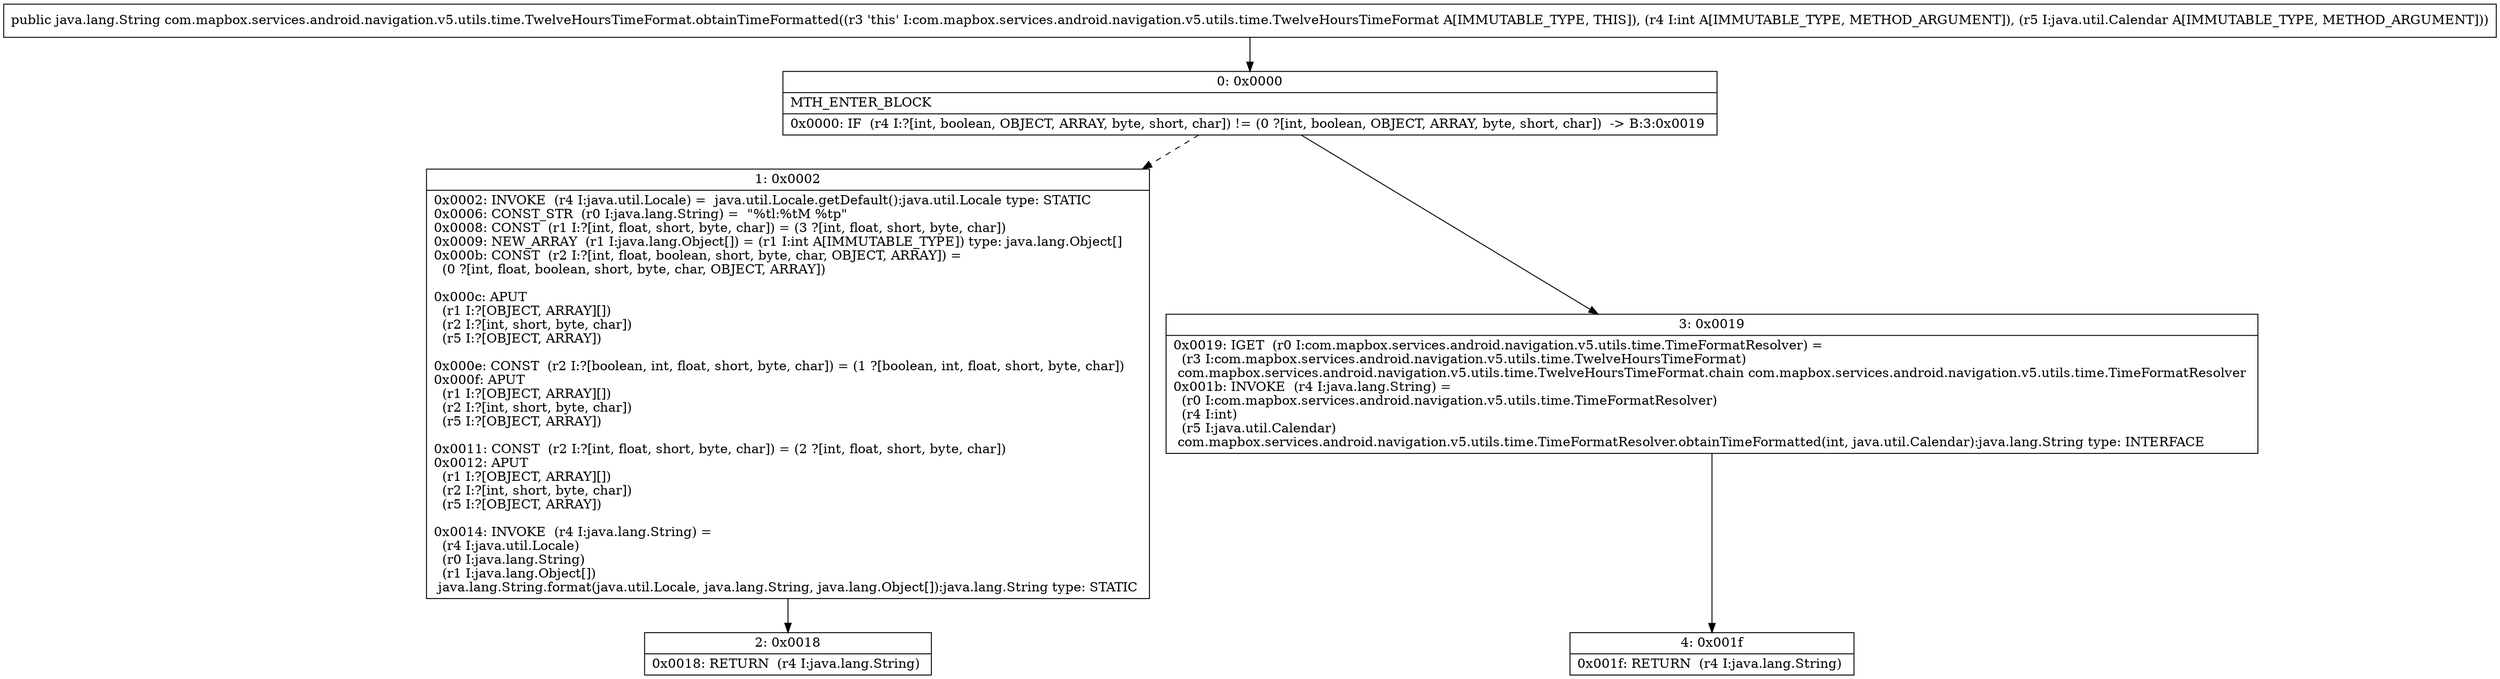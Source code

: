 digraph "CFG forcom.mapbox.services.android.navigation.v5.utils.time.TwelveHoursTimeFormat.obtainTimeFormatted(ILjava\/util\/Calendar;)Ljava\/lang\/String;" {
Node_0 [shape=record,label="{0\:\ 0x0000|MTH_ENTER_BLOCK\l|0x0000: IF  (r4 I:?[int, boolean, OBJECT, ARRAY, byte, short, char]) != (0 ?[int, boolean, OBJECT, ARRAY, byte, short, char])  \-\> B:3:0x0019 \l}"];
Node_1 [shape=record,label="{1\:\ 0x0002|0x0002: INVOKE  (r4 I:java.util.Locale) =  java.util.Locale.getDefault():java.util.Locale type: STATIC \l0x0006: CONST_STR  (r0 I:java.lang.String) =  \"%tl:%tM %tp\" \l0x0008: CONST  (r1 I:?[int, float, short, byte, char]) = (3 ?[int, float, short, byte, char]) \l0x0009: NEW_ARRAY  (r1 I:java.lang.Object[]) = (r1 I:int A[IMMUTABLE_TYPE]) type: java.lang.Object[] \l0x000b: CONST  (r2 I:?[int, float, boolean, short, byte, char, OBJECT, ARRAY]) = \l  (0 ?[int, float, boolean, short, byte, char, OBJECT, ARRAY])\l \l0x000c: APUT  \l  (r1 I:?[OBJECT, ARRAY][])\l  (r2 I:?[int, short, byte, char])\l  (r5 I:?[OBJECT, ARRAY])\l \l0x000e: CONST  (r2 I:?[boolean, int, float, short, byte, char]) = (1 ?[boolean, int, float, short, byte, char]) \l0x000f: APUT  \l  (r1 I:?[OBJECT, ARRAY][])\l  (r2 I:?[int, short, byte, char])\l  (r5 I:?[OBJECT, ARRAY])\l \l0x0011: CONST  (r2 I:?[int, float, short, byte, char]) = (2 ?[int, float, short, byte, char]) \l0x0012: APUT  \l  (r1 I:?[OBJECT, ARRAY][])\l  (r2 I:?[int, short, byte, char])\l  (r5 I:?[OBJECT, ARRAY])\l \l0x0014: INVOKE  (r4 I:java.lang.String) = \l  (r4 I:java.util.Locale)\l  (r0 I:java.lang.String)\l  (r1 I:java.lang.Object[])\l java.lang.String.format(java.util.Locale, java.lang.String, java.lang.Object[]):java.lang.String type: STATIC \l}"];
Node_2 [shape=record,label="{2\:\ 0x0018|0x0018: RETURN  (r4 I:java.lang.String) \l}"];
Node_3 [shape=record,label="{3\:\ 0x0019|0x0019: IGET  (r0 I:com.mapbox.services.android.navigation.v5.utils.time.TimeFormatResolver) = \l  (r3 I:com.mapbox.services.android.navigation.v5.utils.time.TwelveHoursTimeFormat)\l com.mapbox.services.android.navigation.v5.utils.time.TwelveHoursTimeFormat.chain com.mapbox.services.android.navigation.v5.utils.time.TimeFormatResolver \l0x001b: INVOKE  (r4 I:java.lang.String) = \l  (r0 I:com.mapbox.services.android.navigation.v5.utils.time.TimeFormatResolver)\l  (r4 I:int)\l  (r5 I:java.util.Calendar)\l com.mapbox.services.android.navigation.v5.utils.time.TimeFormatResolver.obtainTimeFormatted(int, java.util.Calendar):java.lang.String type: INTERFACE \l}"];
Node_4 [shape=record,label="{4\:\ 0x001f|0x001f: RETURN  (r4 I:java.lang.String) \l}"];
MethodNode[shape=record,label="{public java.lang.String com.mapbox.services.android.navigation.v5.utils.time.TwelveHoursTimeFormat.obtainTimeFormatted((r3 'this' I:com.mapbox.services.android.navigation.v5.utils.time.TwelveHoursTimeFormat A[IMMUTABLE_TYPE, THIS]), (r4 I:int A[IMMUTABLE_TYPE, METHOD_ARGUMENT]), (r5 I:java.util.Calendar A[IMMUTABLE_TYPE, METHOD_ARGUMENT])) }"];
MethodNode -> Node_0;
Node_0 -> Node_1[style=dashed];
Node_0 -> Node_3;
Node_1 -> Node_2;
Node_3 -> Node_4;
}

